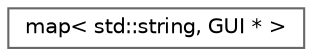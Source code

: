 digraph "Graphical Class Hierarchy"
{
 // LATEX_PDF_SIZE
  bgcolor="transparent";
  edge [fontname=Helvetica,fontsize=10,labelfontname=Helvetica,labelfontsize=10];
  node [fontname=Helvetica,fontsize=10,shape=box,height=0.2,width=0.4];
  rankdir="LR";
  Node0 [id="Node000000",label="map\< std::string, GUI * \>",height=0.2,width=0.4,color="grey40", fillcolor="white", style="filled",URL="$classstd_1_1map_3_01std_1_1string_00_01GUI_01_5_01_4.html",tooltip=" "];
}

